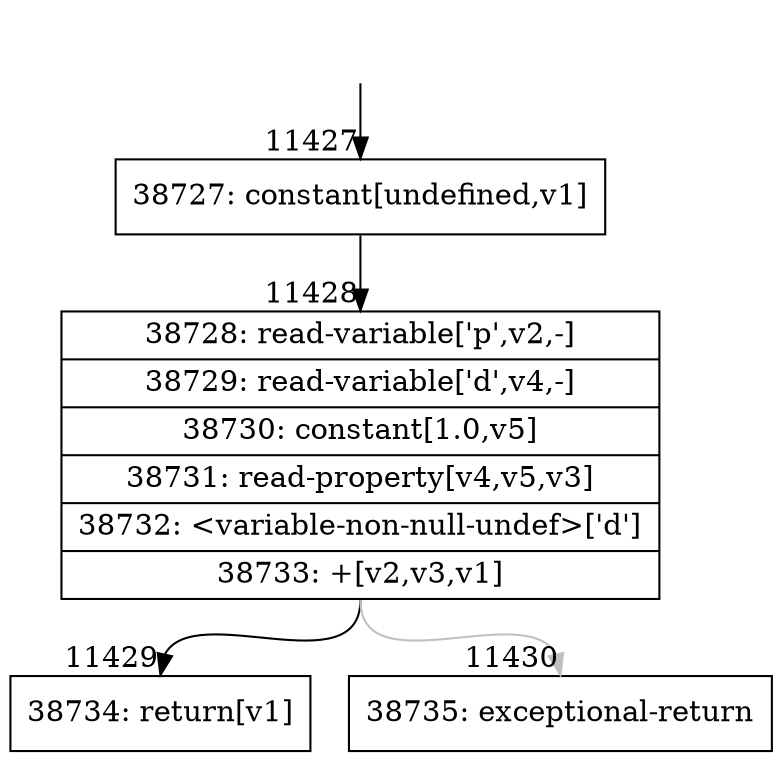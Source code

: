 digraph {
rankdir="TD"
BB_entry1053[shape=none,label=""];
BB_entry1053 -> BB11427 [tailport=s, headport=n, headlabel="    11427"]
BB11427 [shape=record label="{38727: constant[undefined,v1]}" ] 
BB11427 -> BB11428 [tailport=s, headport=n, headlabel="      11428"]
BB11428 [shape=record label="{38728: read-variable['p',v2,-]|38729: read-variable['d',v4,-]|38730: constant[1.0,v5]|38731: read-property[v4,v5,v3]|38732: \<variable-non-null-undef\>['d']|38733: +[v2,v3,v1]}" ] 
BB11428 -> BB11429 [tailport=s, headport=n, headlabel="      11429"]
BB11428 -> BB11430 [tailport=s, headport=n, color=gray, headlabel="      11430"]
BB11429 [shape=record label="{38734: return[v1]}" ] 
BB11430 [shape=record label="{38735: exceptional-return}" ] 
//#$~ 6802
}
